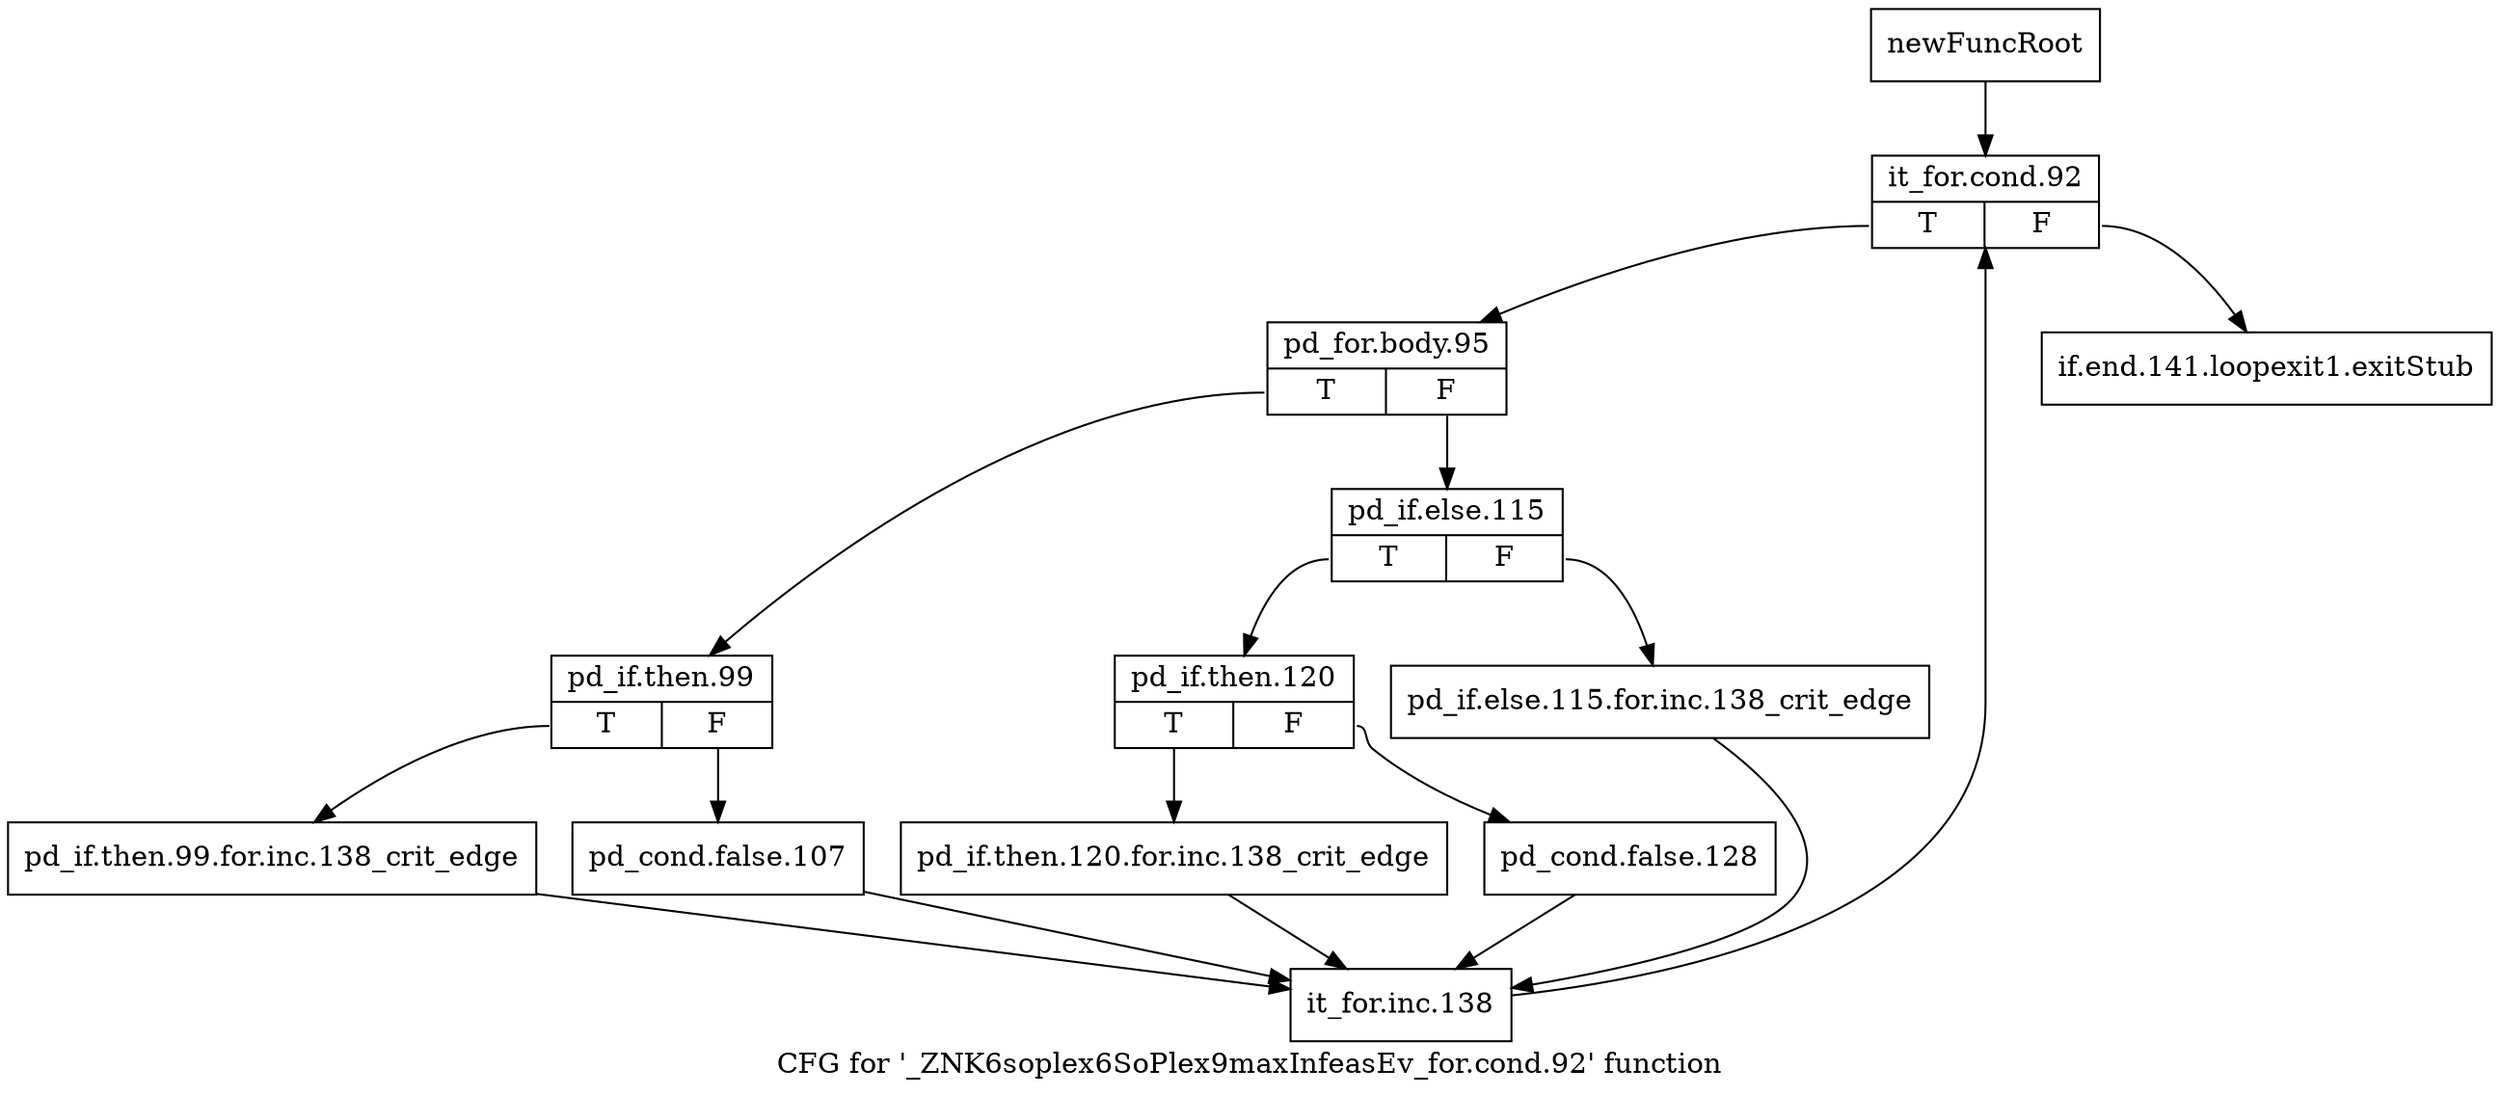digraph "CFG for '_ZNK6soplex6SoPlex9maxInfeasEv_for.cond.92' function" {
	label="CFG for '_ZNK6soplex6SoPlex9maxInfeasEv_for.cond.92' function";

	Node0x2d38c00 [shape=record,label="{newFuncRoot}"];
	Node0x2d38c00 -> Node0x2d38ca0;
	Node0x2d38c50 [shape=record,label="{if.end.141.loopexit1.exitStub}"];
	Node0x2d38ca0 [shape=record,label="{it_for.cond.92|{<s0>T|<s1>F}}"];
	Node0x2d38ca0:s0 -> Node0x2d38cf0;
	Node0x2d38ca0:s1 -> Node0x2d38c50;
	Node0x2d38cf0 [shape=record,label="{pd_for.body.95|{<s0>T|<s1>F}}"];
	Node0x2d38cf0:s0 -> Node0x2d396f0;
	Node0x2d38cf0:s1 -> Node0x2d39560;
	Node0x2d39560 [shape=record,label="{pd_if.else.115|{<s0>T|<s1>F}}"];
	Node0x2d39560:s0 -> Node0x2d39600;
	Node0x2d39560:s1 -> Node0x2d395b0;
	Node0x2d395b0 [shape=record,label="{pd_if.else.115.for.inc.138_crit_edge}"];
	Node0x2d395b0 -> Node0x2d397e0;
	Node0x2d39600 [shape=record,label="{pd_if.then.120|{<s0>T|<s1>F}}"];
	Node0x2d39600:s0 -> Node0x2d396a0;
	Node0x2d39600:s1 -> Node0x2d39650;
	Node0x2d39650 [shape=record,label="{pd_cond.false.128}"];
	Node0x2d39650 -> Node0x2d397e0;
	Node0x2d396a0 [shape=record,label="{pd_if.then.120.for.inc.138_crit_edge}"];
	Node0x2d396a0 -> Node0x2d397e0;
	Node0x2d396f0 [shape=record,label="{pd_if.then.99|{<s0>T|<s1>F}}"];
	Node0x2d396f0:s0 -> Node0x2d39790;
	Node0x2d396f0:s1 -> Node0x2d39740;
	Node0x2d39740 [shape=record,label="{pd_cond.false.107}"];
	Node0x2d39740 -> Node0x2d397e0;
	Node0x2d39790 [shape=record,label="{pd_if.then.99.for.inc.138_crit_edge}"];
	Node0x2d39790 -> Node0x2d397e0;
	Node0x2d397e0 [shape=record,label="{it_for.inc.138}"];
	Node0x2d397e0 -> Node0x2d38ca0;
}
